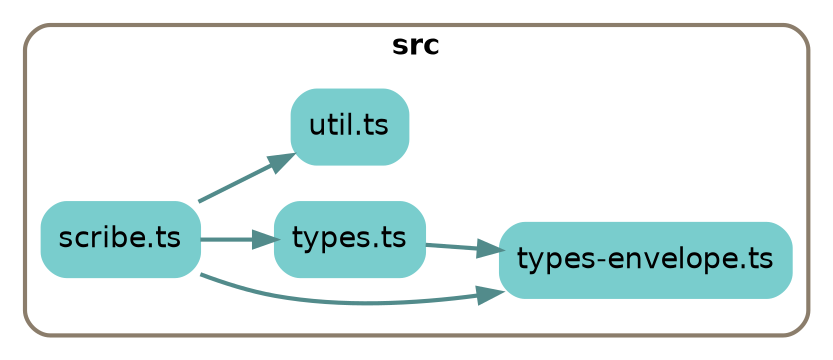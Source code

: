 
digraph G {
    //splines=line;
    //splines=polyline;
    splines=true;
    rankdir=LR;
    //newrank=true;
    compound=true;
    graph [fontname = "helvetica"];  // dpi=72
    node [fontname = "helvetica"];
    edge [fontname = "helvetica"];
    
    // files in their folder clusters

    subgraph cluster2126540648 {
        label=<<b>src</b>>;
        style="rounded";
        color=bisque4;
        penwidth=2;
                    
        "src/scribe.ts" [label="scribe.ts", shape=rectangle; style="rounded,filled"; color=darkslategray3];
        "src/types-envelope.ts" [label="types-envelope.ts", shape=rectangle; style="rounded,filled"; color=darkslategray3];
        "src/types.ts" [label="types.ts", shape=rectangle; style="rounded,filled"; color=darkslategray3];
        "src/util.ts" [label="util.ts", shape=rectangle; style="rounded,filled"; color=darkslategray3];
    }

    // edges between files
    "src/scribe.ts" -> "src/types.ts" [penwidth=2; color=darkslategray4];
    "src/scribe.ts" -> "src/types-envelope.ts" [penwidth=2; color=darkslategray4];
    "src/scribe.ts" -> "src/util.ts" [penwidth=2; color=darkslategray4];
    "src/types.ts" -> "src/types-envelope.ts" [penwidth=2; color=darkslategray4];

}
